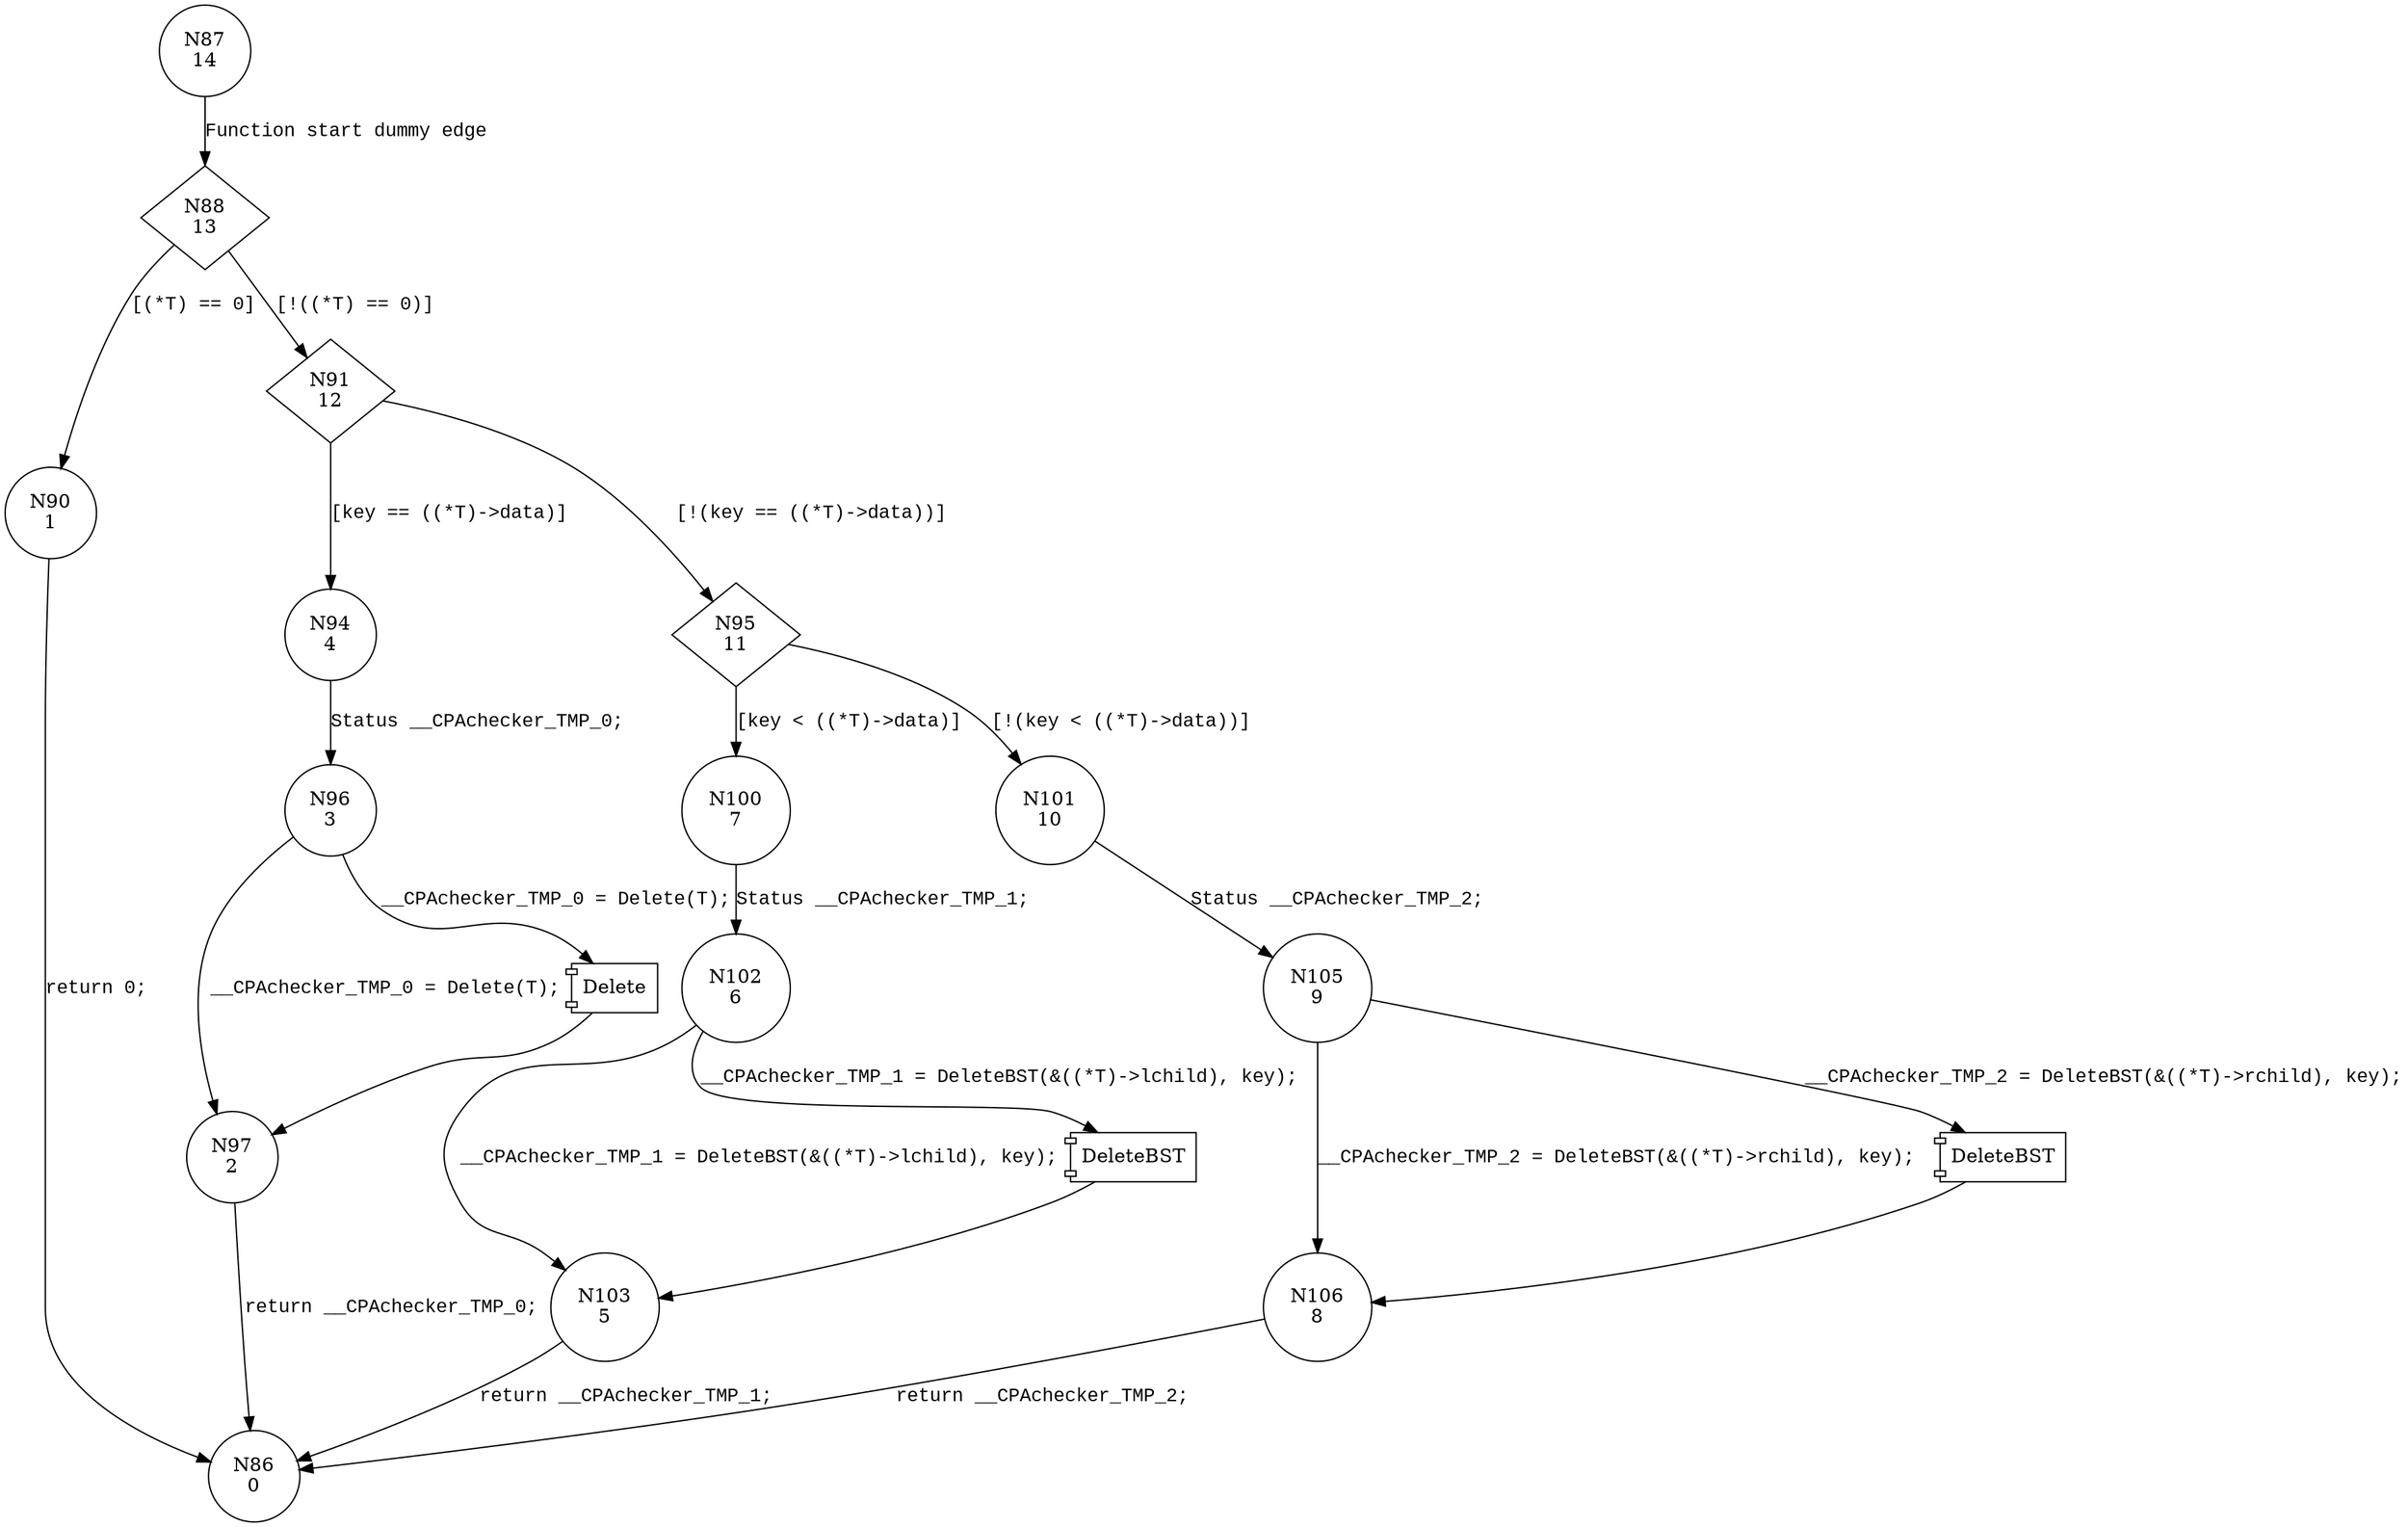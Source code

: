 digraph DeleteBST {
87 [shape="circle" label="N87\n14"]
88 [shape="diamond" label="N88\n13"]
90 [shape="circle" label="N90\n1"]
91 [shape="diamond" label="N91\n12"]
94 [shape="circle" label="N94\n4"]
95 [shape="diamond" label="N95\n11"]
100 [shape="circle" label="N100\n7"]
101 [shape="circle" label="N101\n10"]
105 [shape="circle" label="N105\n9"]
106 [shape="circle" label="N106\n8"]
86 [shape="circle" label="N86\n0"]
102 [shape="circle" label="N102\n6"]
103 [shape="circle" label="N103\n5"]
96 [shape="circle" label="N96\n3"]
97 [shape="circle" label="N97\n2"]
87 -> 88 [label="Function start dummy edge" fontname="Courier New"]
88 -> 90 [label="[(*T) == 0]" fontname="Courier New"]
88 -> 91 [label="[!((*T) == 0)]" fontname="Courier New"]
91 -> 94 [label="[key == ((*T)->data)]" fontname="Courier New"]
91 -> 95 [label="[!(key == ((*T)->data))]" fontname="Courier New"]
95 -> 100 [label="[key < ((*T)->data)]" fontname="Courier New"]
95 -> 101 [label="[!(key < ((*T)->data))]" fontname="Courier New"]
100001 [shape="component" label="DeleteBST"]
105 -> 100001 [label="__CPAchecker_TMP_2 = DeleteBST(&((*T)->rchild), key);" fontname="Courier New"]
100001 -> 106 [label="" fontname="Courier New"]
105 -> 106 [label="__CPAchecker_TMP_2 = DeleteBST(&((*T)->rchild), key);" fontname="Courier New"]
106 -> 86 [label="return __CPAchecker_TMP_2;" fontname="Courier New"]
100002 [shape="component" label="DeleteBST"]
102 -> 100002 [label="__CPAchecker_TMP_1 = DeleteBST(&((*T)->lchild), key);" fontname="Courier New"]
100002 -> 103 [label="" fontname="Courier New"]
102 -> 103 [label="__CPAchecker_TMP_1 = DeleteBST(&((*T)->lchild), key);" fontname="Courier New"]
103 -> 86 [label="return __CPAchecker_TMP_1;" fontname="Courier New"]
100003 [shape="component" label="Delete"]
96 -> 100003 [label="__CPAchecker_TMP_0 = Delete(T);" fontname="Courier New"]
100003 -> 97 [label="" fontname="Courier New"]
96 -> 97 [label="__CPAchecker_TMP_0 = Delete(T);" fontname="Courier New"]
97 -> 86 [label="return __CPAchecker_TMP_0;" fontname="Courier New"]
101 -> 105 [label="Status __CPAchecker_TMP_2;" fontname="Courier New"]
100 -> 102 [label="Status __CPAchecker_TMP_1;" fontname="Courier New"]
94 -> 96 [label="Status __CPAchecker_TMP_0;" fontname="Courier New"]
90 -> 86 [label="return 0;" fontname="Courier New"]
}